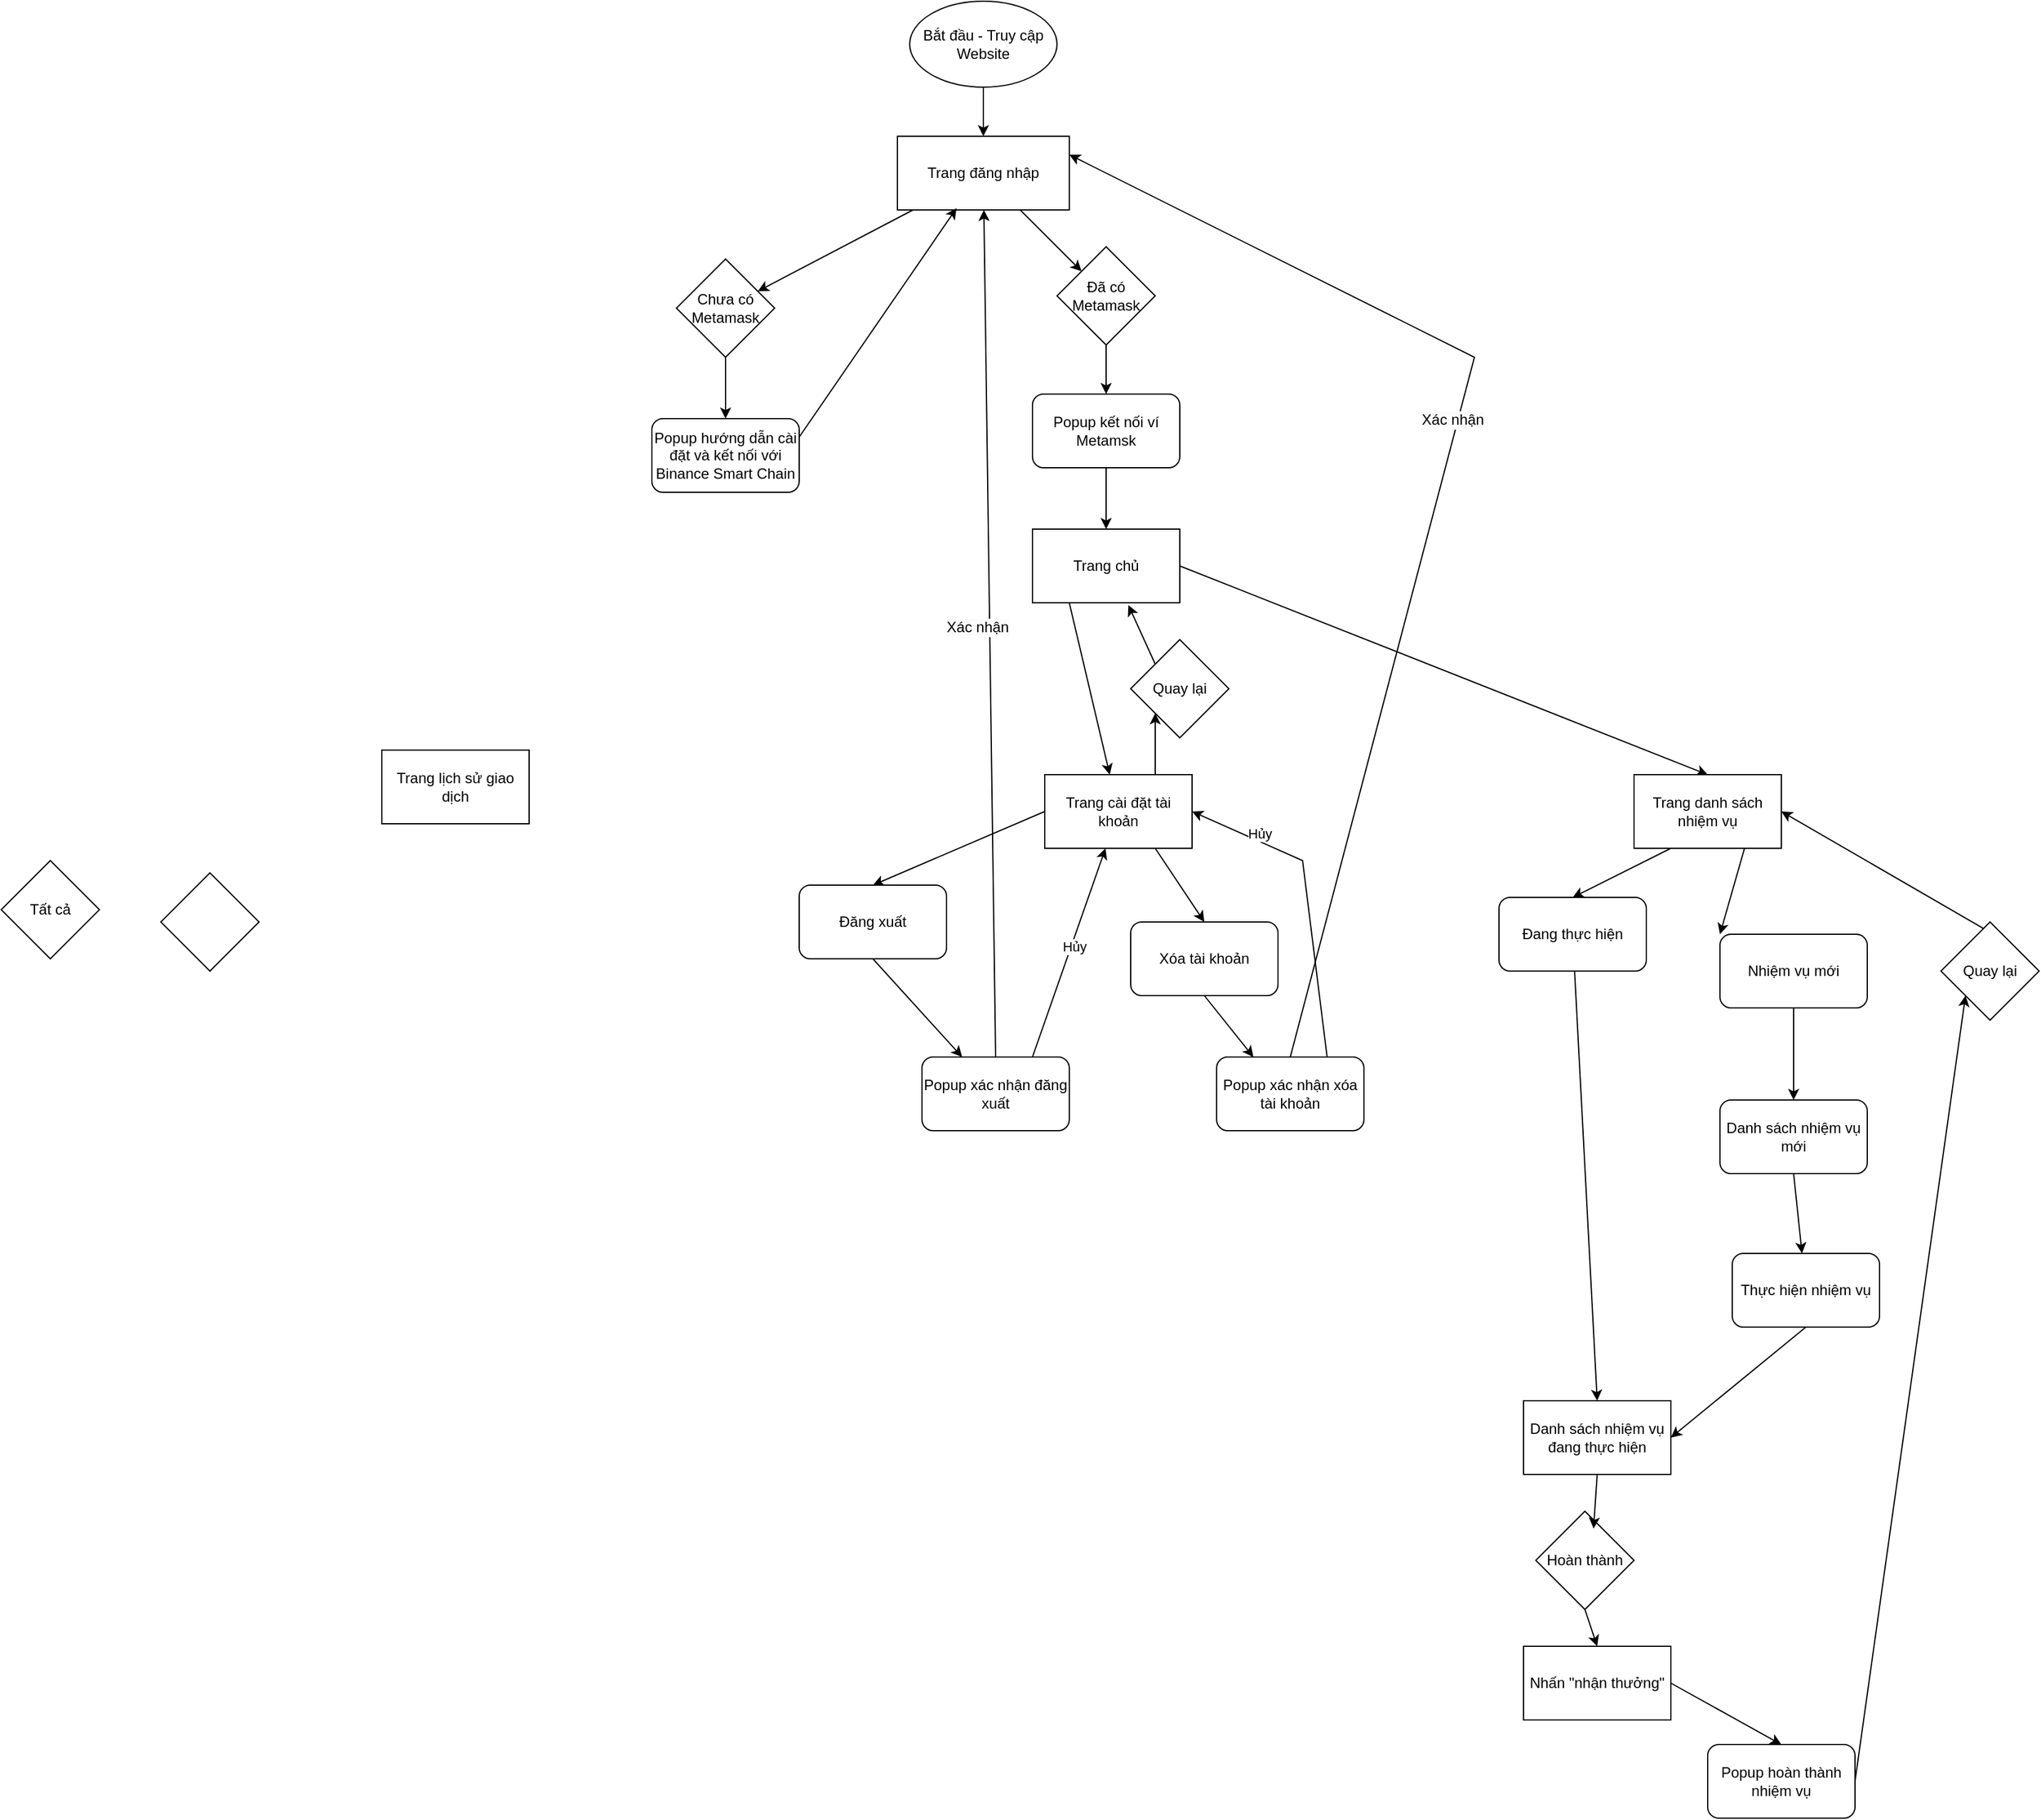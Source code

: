 <mxfile version="26.0.16" pages="2">
  <diagram name="Page-1" id="0I2dDG6FUNbZ-NPltlTS">
    <mxGraphModel dx="2269" dy="1177" grid="1" gridSize="10" guides="1" tooltips="1" connect="1" arrows="1" fold="1" page="1" pageScale="1" pageWidth="2339" pageHeight="3300" math="0" shadow="0">
      <root>
        <mxCell id="0" />
        <mxCell id="1" parent="0" />
        <mxCell id="b-_wc-JnX_Y26wc17ziu-14" value="" style="edgeStyle=orthogonalEdgeStyle;rounded=0;orthogonalLoop=1;jettySize=auto;html=1;" edge="1" parent="1" source="BDrKJTyrxqXV7Iri5jAU-1" target="BDrKJTyrxqXV7Iri5jAU-2">
          <mxGeometry relative="1" as="geometry" />
        </mxCell>
        <mxCell id="BDrKJTyrxqXV7Iri5jAU-1" value="Bắt đầu - Truy cập Website" style="ellipse;whiteSpace=wrap;html=1;" vertex="1" parent="1">
          <mxGeometry x="1330" y="60" width="120" height="70" as="geometry" />
        </mxCell>
        <mxCell id="b-_wc-JnX_Y26wc17ziu-15" style="edgeStyle=none;rounded=0;orthogonalLoop=1;jettySize=auto;html=1;" edge="1" parent="1" source="BDrKJTyrxqXV7Iri5jAU-2" target="BDrKJTyrxqXV7Iri5jAU-3">
          <mxGeometry relative="1" as="geometry" />
        </mxCell>
        <mxCell id="b-_wc-JnX_Y26wc17ziu-16" style="edgeStyle=none;rounded=0;orthogonalLoop=1;jettySize=auto;html=1;" edge="1" parent="1" source="BDrKJTyrxqXV7Iri5jAU-2" target="BDrKJTyrxqXV7Iri5jAU-4">
          <mxGeometry relative="1" as="geometry" />
        </mxCell>
        <mxCell id="BDrKJTyrxqXV7Iri5jAU-2" value="Trang đăng nhập" style="rounded=0;whiteSpace=wrap;html=1;" vertex="1" parent="1">
          <mxGeometry x="1320" y="170" width="140" height="60" as="geometry" />
        </mxCell>
        <mxCell id="b-_wc-JnX_Y26wc17ziu-17" style="edgeStyle=none;rounded=0;orthogonalLoop=1;jettySize=auto;html=1;exitX=0.5;exitY=1;exitDx=0;exitDy=0;" edge="1" parent="1" source="BDrKJTyrxqXV7Iri5jAU-3" target="BDrKJTyrxqXV7Iri5jAU-5">
          <mxGeometry relative="1" as="geometry" />
        </mxCell>
        <mxCell id="BDrKJTyrxqXV7Iri5jAU-3" value="Chưa có Metamask" style="rhombus;whiteSpace=wrap;html=1;" vertex="1" parent="1">
          <mxGeometry x="1140" y="270" width="80" height="80" as="geometry" />
        </mxCell>
        <mxCell id="b-_wc-JnX_Y26wc17ziu-19" style="edgeStyle=none;rounded=0;orthogonalLoop=1;jettySize=auto;html=1;exitX=0.5;exitY=1;exitDx=0;exitDy=0;entryX=0.5;entryY=0;entryDx=0;entryDy=0;" edge="1" parent="1" source="BDrKJTyrxqXV7Iri5jAU-4" target="BDrKJTyrxqXV7Iri5jAU-6">
          <mxGeometry relative="1" as="geometry" />
        </mxCell>
        <mxCell id="BDrKJTyrxqXV7Iri5jAU-4" value="Đã có Metamask" style="rhombus;whiteSpace=wrap;html=1;" vertex="1" parent="1">
          <mxGeometry x="1450" y="260" width="80" height="80" as="geometry" />
        </mxCell>
        <mxCell id="b-_wc-JnX_Y26wc17ziu-18" style="edgeStyle=none;rounded=0;orthogonalLoop=1;jettySize=auto;html=1;exitX=1;exitY=0.25;exitDx=0;exitDy=0;entryX=0.344;entryY=0.976;entryDx=0;entryDy=0;entryPerimeter=0;" edge="1" parent="1" source="BDrKJTyrxqXV7Iri5jAU-5" target="BDrKJTyrxqXV7Iri5jAU-2">
          <mxGeometry relative="1" as="geometry" />
        </mxCell>
        <mxCell id="BDrKJTyrxqXV7Iri5jAU-5" value="Popup hướng dẫn cài đặt và kết nối với Binance Smart Chain" style="rounded=1;whiteSpace=wrap;html=1;" vertex="1" parent="1">
          <mxGeometry x="1120" y="400" width="120" height="60" as="geometry" />
        </mxCell>
        <mxCell id="b-_wc-JnX_Y26wc17ziu-20" style="edgeStyle=none;rounded=0;orthogonalLoop=1;jettySize=auto;html=1;exitX=0.5;exitY=1;exitDx=0;exitDy=0;entryX=0.5;entryY=0;entryDx=0;entryDy=0;" edge="1" parent="1" source="BDrKJTyrxqXV7Iri5jAU-6" target="BDrKJTyrxqXV7Iri5jAU-7">
          <mxGeometry relative="1" as="geometry" />
        </mxCell>
        <mxCell id="BDrKJTyrxqXV7Iri5jAU-6" value="Popup kết nối ví Metamsk" style="rounded=1;whiteSpace=wrap;html=1;" vertex="1" parent="1">
          <mxGeometry x="1430" y="380" width="120" height="60" as="geometry" />
        </mxCell>
        <mxCell id="b-_wc-JnX_Y26wc17ziu-22" style="edgeStyle=none;rounded=0;orthogonalLoop=1;jettySize=auto;html=1;exitX=0.25;exitY=1;exitDx=0;exitDy=0;" edge="1" parent="1" source="BDrKJTyrxqXV7Iri5jAU-7" target="BDrKJTyrxqXV7Iri5jAU-8">
          <mxGeometry relative="1" as="geometry" />
        </mxCell>
        <mxCell id="b-_wc-JnX_Y26wc17ziu-33" style="edgeStyle=none;rounded=0;orthogonalLoop=1;jettySize=auto;html=1;exitX=1;exitY=0.5;exitDx=0;exitDy=0;entryX=0.5;entryY=0;entryDx=0;entryDy=0;" edge="1" parent="1" source="BDrKJTyrxqXV7Iri5jAU-7" target="b-_wc-JnX_Y26wc17ziu-1">
          <mxGeometry relative="1" as="geometry" />
        </mxCell>
        <mxCell id="BDrKJTyrxqXV7Iri5jAU-7" value="Trang chủ" style="rounded=0;whiteSpace=wrap;html=1;" vertex="1" parent="1">
          <mxGeometry x="1430" y="490" width="120" height="60" as="geometry" />
        </mxCell>
        <mxCell id="b-_wc-JnX_Y26wc17ziu-23" style="edgeStyle=none;rounded=0;orthogonalLoop=1;jettySize=auto;html=1;exitX=0.75;exitY=0;exitDx=0;exitDy=0;entryX=0;entryY=1;entryDx=0;entryDy=0;" edge="1" parent="1" source="BDrKJTyrxqXV7Iri5jAU-8" target="BDrKJTyrxqXV7Iri5jAU-9">
          <mxGeometry relative="1" as="geometry" />
        </mxCell>
        <mxCell id="b-_wc-JnX_Y26wc17ziu-25" style="edgeStyle=none;rounded=0;orthogonalLoop=1;jettySize=auto;html=1;exitX=0;exitY=0.5;exitDx=0;exitDy=0;entryX=0.5;entryY=0;entryDx=0;entryDy=0;" edge="1" parent="1" source="BDrKJTyrxqXV7Iri5jAU-8" target="b-_wc-JnX_Y26wc17ziu-67">
          <mxGeometry relative="1" as="geometry">
            <mxPoint x="1290" y="800" as="targetPoint" />
            <Array as="points" />
          </mxGeometry>
        </mxCell>
        <mxCell id="b-_wc-JnX_Y26wc17ziu-29" style="edgeStyle=none;rounded=0;orthogonalLoop=1;jettySize=auto;html=1;exitX=0.75;exitY=1;exitDx=0;exitDy=0;entryX=0.5;entryY=0;entryDx=0;entryDy=0;" edge="1" parent="1" source="BDrKJTyrxqXV7Iri5jAU-8" target="b-_wc-JnX_Y26wc17ziu-70">
          <mxGeometry relative="1" as="geometry">
            <mxPoint x="1550" y="800" as="targetPoint" />
          </mxGeometry>
        </mxCell>
        <mxCell id="BDrKJTyrxqXV7Iri5jAU-8" value="Trang cài đặt tài khoản" style="rounded=0;whiteSpace=wrap;html=1;" vertex="1" parent="1">
          <mxGeometry x="1440" y="690" width="120" height="60" as="geometry" />
        </mxCell>
        <mxCell id="BDrKJTyrxqXV7Iri5jAU-9" value="Quay lại" style="rhombus;whiteSpace=wrap;html=1;" vertex="1" parent="1">
          <mxGeometry x="1510" y="580" width="80" height="80" as="geometry" />
        </mxCell>
        <mxCell id="b-_wc-JnX_Y26wc17ziu-27" style="edgeStyle=none;rounded=0;orthogonalLoop=1;jettySize=auto;html=1;exitX=0.75;exitY=0;exitDx=0;exitDy=0;" edge="1" parent="1" source="BDrKJTyrxqXV7Iri5jAU-10" target="BDrKJTyrxqXV7Iri5jAU-8">
          <mxGeometry relative="1" as="geometry">
            <mxPoint x="1460" y="840" as="targetPoint" />
          </mxGeometry>
        </mxCell>
        <mxCell id="b-_wc-JnX_Y26wc17ziu-69" value="Hủy" style="edgeLabel;html=1;align=center;verticalAlign=middle;resizable=0;points=[];" vertex="1" connectable="0" parent="b-_wc-JnX_Y26wc17ziu-27">
          <mxGeometry x="0.066" y="-2" relative="1" as="geometry">
            <mxPoint as="offset" />
          </mxGeometry>
        </mxCell>
        <mxCell id="b-_wc-JnX_Y26wc17ziu-51" style="edgeStyle=none;rounded=0;orthogonalLoop=1;jettySize=auto;html=1;exitX=0.5;exitY=0;exitDx=0;exitDy=0;" edge="1" parent="1" source="BDrKJTyrxqXV7Iri5jAU-10" target="BDrKJTyrxqXV7Iri5jAU-2">
          <mxGeometry relative="1" as="geometry">
            <mxPoint x="1337.568" y="652.432" as="targetPoint" />
          </mxGeometry>
        </mxCell>
        <mxCell id="b-_wc-JnX_Y26wc17ziu-62" value="&lt;span style=&quot;font-size: 12px; text-wrap-mode: wrap; background-color: rgb(251, 251, 251);&quot;&gt;Xác nhận&lt;/span&gt;" style="edgeLabel;html=1;align=center;verticalAlign=middle;resizable=0;points=[];" vertex="1" connectable="0" parent="b-_wc-JnX_Y26wc17ziu-51">
          <mxGeometry x="0.015" y="10" relative="1" as="geometry">
            <mxPoint as="offset" />
          </mxGeometry>
        </mxCell>
        <mxCell id="BDrKJTyrxqXV7Iri5jAU-10" value="Popup xác nhận đăng xuất" style="rounded=1;whiteSpace=wrap;html=1;" vertex="1" parent="1">
          <mxGeometry x="1340" y="920" width="120" height="60" as="geometry" />
        </mxCell>
        <mxCell id="b-_wc-JnX_Y26wc17ziu-26" style="edgeStyle=none;rounded=0;orthogonalLoop=1;jettySize=auto;html=1;exitX=0.5;exitY=1;exitDx=0;exitDy=0;" edge="1" parent="1" source="b-_wc-JnX_Y26wc17ziu-67" target="BDrKJTyrxqXV7Iri5jAU-10">
          <mxGeometry relative="1" as="geometry">
            <mxPoint x="1290" y="840" as="sourcePoint" />
          </mxGeometry>
        </mxCell>
        <mxCell id="b-_wc-JnX_Y26wc17ziu-31" style="edgeStyle=none;rounded=0;orthogonalLoop=1;jettySize=auto;html=1;exitX=0.75;exitY=0;exitDx=0;exitDy=0;entryX=1;entryY=0.5;entryDx=0;entryDy=0;" edge="1" parent="1" source="BDrKJTyrxqXV7Iri5jAU-13" target="BDrKJTyrxqXV7Iri5jAU-8">
          <mxGeometry relative="1" as="geometry">
            <mxPoint x="1720" y="840" as="targetPoint" />
            <Array as="points">
              <mxPoint x="1650" y="760" />
            </Array>
          </mxGeometry>
        </mxCell>
        <mxCell id="b-_wc-JnX_Y26wc17ziu-74" value="Hủy" style="edgeLabel;html=1;align=center;verticalAlign=middle;resizable=0;points=[];" vertex="1" connectable="0" parent="b-_wc-JnX_Y26wc17ziu-31">
          <mxGeometry x="0.554" y="-6" relative="1" as="geometry">
            <mxPoint as="offset" />
          </mxGeometry>
        </mxCell>
        <mxCell id="b-_wc-JnX_Y26wc17ziu-48" style="edgeStyle=none;rounded=0;orthogonalLoop=1;jettySize=auto;html=1;exitX=0.5;exitY=0;exitDx=0;exitDy=0;entryX=1;entryY=0.25;entryDx=0;entryDy=0;" edge="1" parent="1" source="BDrKJTyrxqXV7Iri5jAU-13" target="BDrKJTyrxqXV7Iri5jAU-2">
          <mxGeometry relative="1" as="geometry">
            <mxPoint x="1800" y="440" as="targetPoint" />
            <Array as="points">
              <mxPoint x="1790" y="350" />
            </Array>
          </mxGeometry>
        </mxCell>
        <mxCell id="b-_wc-JnX_Y26wc17ziu-63" value="&lt;span style=&quot;font-size: 12px; text-wrap-mode: wrap; background-color: rgb(251, 251, 251);&quot;&gt;Xác nhận&lt;/span&gt;" style="edgeLabel;html=1;align=center;verticalAlign=middle;resizable=0;points=[];" vertex="1" connectable="0" parent="b-_wc-JnX_Y26wc17ziu-48">
          <mxGeometry x="0.119" y="5" relative="1" as="geometry">
            <mxPoint as="offset" />
          </mxGeometry>
        </mxCell>
        <mxCell id="BDrKJTyrxqXV7Iri5jAU-13" value="Popup xác nhận xóa tài khoản" style="rounded=1;whiteSpace=wrap;html=1;" vertex="1" parent="1">
          <mxGeometry x="1580" y="920" width="120" height="60" as="geometry" />
        </mxCell>
        <mxCell id="b-_wc-JnX_Y26wc17ziu-34" style="edgeStyle=none;rounded=0;orthogonalLoop=1;jettySize=auto;html=1;exitX=0.25;exitY=1;exitDx=0;exitDy=0;entryX=0.5;entryY=0;entryDx=0;entryDy=0;" edge="1" parent="1" source="b-_wc-JnX_Y26wc17ziu-1" target="b-_wc-JnX_Y26wc17ziu-75">
          <mxGeometry relative="1" as="geometry">
            <mxPoint x="1910" y="790" as="targetPoint" />
          </mxGeometry>
        </mxCell>
        <mxCell id="b-_wc-JnX_Y26wc17ziu-35" style="edgeStyle=none;rounded=0;orthogonalLoop=1;jettySize=auto;html=1;exitX=0.75;exitY=1;exitDx=0;exitDy=0;entryX=0;entryY=0;entryDx=0;entryDy=0;" edge="1" parent="1" source="b-_wc-JnX_Y26wc17ziu-1" target="b-_wc-JnX_Y26wc17ziu-79">
          <mxGeometry relative="1" as="geometry">
            <mxPoint x="2020" y="790" as="targetPoint" />
          </mxGeometry>
        </mxCell>
        <mxCell id="b-_wc-JnX_Y26wc17ziu-1" value="Trang danh sách nhiệm vụ" style="rounded=0;whiteSpace=wrap;html=1;" vertex="1" parent="1">
          <mxGeometry x="1920" y="690" width="120" height="60" as="geometry" />
        </mxCell>
        <mxCell id="b-_wc-JnX_Y26wc17ziu-40" style="edgeStyle=none;rounded=0;orthogonalLoop=1;jettySize=auto;html=1;entryX=0.5;entryY=0;entryDx=0;entryDy=0;" edge="1" parent="1" source="b-_wc-JnX_Y26wc17ziu-75" target="b-_wc-JnX_Y26wc17ziu-7">
          <mxGeometry relative="1" as="geometry">
            <mxPoint x="1890" y="850" as="sourcePoint" />
          </mxGeometry>
        </mxCell>
        <mxCell id="b-_wc-JnX_Y26wc17ziu-38" style="edgeStyle=none;rounded=0;orthogonalLoop=1;jettySize=auto;html=1;exitX=0.5;exitY=1;exitDx=0;exitDy=0;" edge="1" parent="1" source="b-_wc-JnX_Y26wc17ziu-78" target="b-_wc-JnX_Y26wc17ziu-83">
          <mxGeometry relative="1" as="geometry">
            <mxPoint x="2060" y="1040" as="sourcePoint" />
            <mxPoint x="2060" y="1090" as="targetPoint" />
          </mxGeometry>
        </mxCell>
        <mxCell id="b-_wc-JnX_Y26wc17ziu-39" style="edgeStyle=none;rounded=0;orthogonalLoop=1;jettySize=auto;html=1;entryX=1;entryY=0.5;entryDx=0;entryDy=0;exitX=0.5;exitY=1;exitDx=0;exitDy=0;" edge="1" parent="1" source="b-_wc-JnX_Y26wc17ziu-83" target="b-_wc-JnX_Y26wc17ziu-7">
          <mxGeometry relative="1" as="geometry">
            <mxPoint x="2060" y="1130" as="sourcePoint" />
          </mxGeometry>
        </mxCell>
        <mxCell id="b-_wc-JnX_Y26wc17ziu-7" value="Danh sách nhiệm vụ đang thực hiện" style="rounded=0;whiteSpace=wrap;html=1;" vertex="1" parent="1">
          <mxGeometry x="1830" y="1200" width="120" height="60" as="geometry" />
        </mxCell>
        <mxCell id="b-_wc-JnX_Y26wc17ziu-42" style="edgeStyle=none;rounded=0;orthogonalLoop=1;jettySize=auto;html=1;exitX=0.5;exitY=1;exitDx=0;exitDy=0;entryX=0.5;entryY=0;entryDx=0;entryDy=0;" edge="1" parent="1" source="b-_wc-JnX_Y26wc17ziu-8" target="b-_wc-JnX_Y26wc17ziu-9">
          <mxGeometry relative="1" as="geometry" />
        </mxCell>
        <mxCell id="b-_wc-JnX_Y26wc17ziu-8" value="Hoàn thành" style="rhombus;whiteSpace=wrap;html=1;" vertex="1" parent="1">
          <mxGeometry x="1840" y="1290" width="80" height="80" as="geometry" />
        </mxCell>
        <mxCell id="b-_wc-JnX_Y26wc17ziu-43" style="edgeStyle=none;rounded=0;orthogonalLoop=1;jettySize=auto;html=1;exitX=1;exitY=0.5;exitDx=0;exitDy=0;entryX=0.5;entryY=0;entryDx=0;entryDy=0;" edge="1" parent="1" source="b-_wc-JnX_Y26wc17ziu-9" target="b-_wc-JnX_Y26wc17ziu-10">
          <mxGeometry relative="1" as="geometry" />
        </mxCell>
        <mxCell id="b-_wc-JnX_Y26wc17ziu-9" value="Nhấn &quot;nhận thưởng&quot;" style="rounded=0;whiteSpace=wrap;html=1;" vertex="1" parent="1">
          <mxGeometry x="1830" y="1400" width="120" height="60" as="geometry" />
        </mxCell>
        <mxCell id="b-_wc-JnX_Y26wc17ziu-44" style="edgeStyle=none;rounded=0;orthogonalLoop=1;jettySize=auto;html=1;exitX=1;exitY=0.5;exitDx=0;exitDy=0;entryX=0;entryY=1;entryDx=0;entryDy=0;" edge="1" parent="1" source="b-_wc-JnX_Y26wc17ziu-10" target="b-_wc-JnX_Y26wc17ziu-11">
          <mxGeometry relative="1" as="geometry" />
        </mxCell>
        <mxCell id="b-_wc-JnX_Y26wc17ziu-10" value="Popup hoàn thành nhiệm vụ" style="rounded=1;whiteSpace=wrap;html=1;" vertex="1" parent="1">
          <mxGeometry x="1980" y="1480" width="120" height="60" as="geometry" />
        </mxCell>
        <mxCell id="b-_wc-JnX_Y26wc17ziu-45" style="edgeStyle=none;rounded=0;orthogonalLoop=1;jettySize=auto;html=1;exitX=1;exitY=0;exitDx=0;exitDy=0;entryX=1;entryY=0.5;entryDx=0;entryDy=0;" edge="1" parent="1" source="b-_wc-JnX_Y26wc17ziu-11" target="b-_wc-JnX_Y26wc17ziu-1">
          <mxGeometry relative="1" as="geometry">
            <Array as="points" />
          </mxGeometry>
        </mxCell>
        <mxCell id="b-_wc-JnX_Y26wc17ziu-11" value="Quay lại" style="rhombus;whiteSpace=wrap;html=1;" vertex="1" parent="1">
          <mxGeometry x="2170" y="810" width="80" height="80" as="geometry" />
        </mxCell>
        <mxCell id="b-_wc-JnX_Y26wc17ziu-24" style="edgeStyle=none;rounded=0;orthogonalLoop=1;jettySize=auto;html=1;exitX=0;exitY=0;exitDx=0;exitDy=0;entryX=0.651;entryY=1.031;entryDx=0;entryDy=0;entryPerimeter=0;" edge="1" parent="1" source="BDrKJTyrxqXV7Iri5jAU-9" target="BDrKJTyrxqXV7Iri5jAU-7">
          <mxGeometry relative="1" as="geometry" />
        </mxCell>
        <mxCell id="b-_wc-JnX_Y26wc17ziu-41" style="edgeStyle=none;rounded=0;orthogonalLoop=1;jettySize=auto;html=1;exitX=0.5;exitY=1;exitDx=0;exitDy=0;entryX=0.588;entryY=0.176;entryDx=0;entryDy=0;entryPerimeter=0;" edge="1" parent="1" source="b-_wc-JnX_Y26wc17ziu-7" target="b-_wc-JnX_Y26wc17ziu-8">
          <mxGeometry relative="1" as="geometry" />
        </mxCell>
        <mxCell id="b-_wc-JnX_Y26wc17ziu-54" value="Trang lịch sử giao dịch" style="rounded=0;whiteSpace=wrap;html=1;" vertex="1" parent="1">
          <mxGeometry x="900" y="670" width="120" height="60" as="geometry" />
        </mxCell>
        <mxCell id="b-_wc-JnX_Y26wc17ziu-55" value="Tất cả" style="rhombus;whiteSpace=wrap;html=1;" vertex="1" parent="1">
          <mxGeometry x="590" y="760" width="80" height="80" as="geometry" />
        </mxCell>
        <mxCell id="b-_wc-JnX_Y26wc17ziu-59" value="" style="rhombus;whiteSpace=wrap;html=1;" vertex="1" parent="1">
          <mxGeometry x="720" y="770" width="80" height="80" as="geometry" />
        </mxCell>
        <mxCell id="b-_wc-JnX_Y26wc17ziu-67" value="Đăng xuất" style="rounded=1;whiteSpace=wrap;html=1;" vertex="1" parent="1">
          <mxGeometry x="1240" y="780" width="120" height="60" as="geometry" />
        </mxCell>
        <mxCell id="b-_wc-JnX_Y26wc17ziu-73" style="edgeStyle=none;rounded=0;orthogonalLoop=1;jettySize=auto;html=1;exitX=0.5;exitY=1;exitDx=0;exitDy=0;entryX=0.25;entryY=0;entryDx=0;entryDy=0;" edge="1" parent="1" source="b-_wc-JnX_Y26wc17ziu-70" target="BDrKJTyrxqXV7Iri5jAU-13">
          <mxGeometry relative="1" as="geometry" />
        </mxCell>
        <mxCell id="b-_wc-JnX_Y26wc17ziu-70" value="Xóa tài khoản" style="rounded=1;whiteSpace=wrap;html=1;" vertex="1" parent="1">
          <mxGeometry x="1510" y="810" width="120" height="60" as="geometry" />
        </mxCell>
        <mxCell id="b-_wc-JnX_Y26wc17ziu-75" value="Đang thực hiện" style="rounded=1;whiteSpace=wrap;html=1;" vertex="1" parent="1">
          <mxGeometry x="1810" y="790" width="120" height="60" as="geometry" />
        </mxCell>
        <mxCell id="b-_wc-JnX_Y26wc17ziu-78" value="Danh sách nhiệm vụ mới" style="rounded=1;whiteSpace=wrap;html=1;" vertex="1" parent="1">
          <mxGeometry x="1990" y="955" width="120" height="60" as="geometry" />
        </mxCell>
        <mxCell id="b-_wc-JnX_Y26wc17ziu-81" style="edgeStyle=none;rounded=0;orthogonalLoop=1;jettySize=auto;html=1;exitX=0.5;exitY=1;exitDx=0;exitDy=0;entryX=0.5;entryY=0;entryDx=0;entryDy=0;" edge="1" parent="1" source="b-_wc-JnX_Y26wc17ziu-79" target="b-_wc-JnX_Y26wc17ziu-78">
          <mxGeometry relative="1" as="geometry" />
        </mxCell>
        <mxCell id="b-_wc-JnX_Y26wc17ziu-79" value="Nhiệm vụ mới" style="rounded=1;whiteSpace=wrap;html=1;" vertex="1" parent="1">
          <mxGeometry x="1990" y="820" width="120" height="60" as="geometry" />
        </mxCell>
        <mxCell id="b-_wc-JnX_Y26wc17ziu-83" value="Thực hiện nhiệm vụ" style="rounded=1;whiteSpace=wrap;html=1;" vertex="1" parent="1">
          <mxGeometry x="2000" y="1080" width="120" height="60" as="geometry" />
        </mxCell>
      </root>
    </mxGraphModel>
  </diagram>
  <diagram id="qeSL0OyrNWg2qS3XDxHy" name="Page-2">
    <mxGraphModel grid="1" page="1" gridSize="10" guides="1" tooltips="1" connect="1" arrows="1" fold="1" pageScale="1" pageWidth="827" pageHeight="1169" math="0" shadow="0">
      <root>
        <mxCell id="0" />
        <mxCell id="1" parent="0" />
      </root>
    </mxGraphModel>
  </diagram>
</mxfile>

